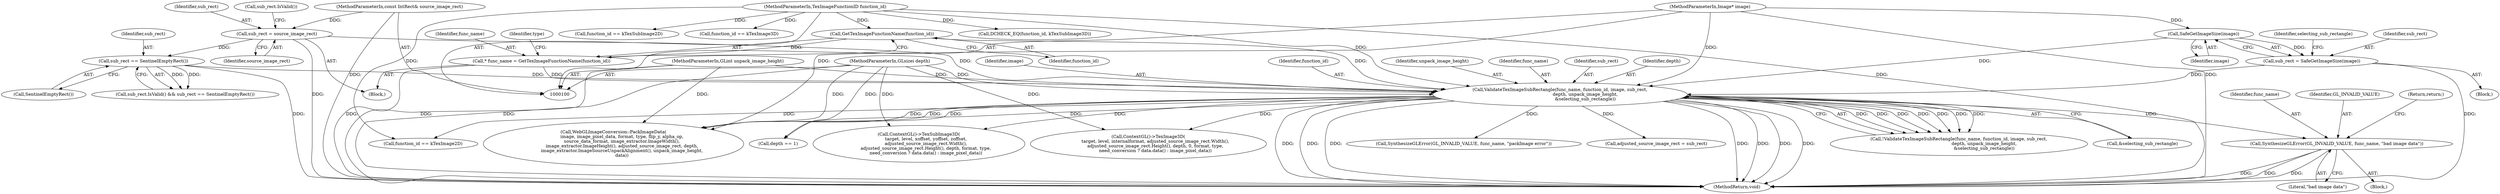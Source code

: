 digraph "0_Chrome_3298d3abf47b3a7a10e44c07d821c68a5c8aa935_0@pointer" {
"1000180" [label="(Call,SynthesizeGLError(GL_INVALID_VALUE, func_name, \"bad image data\"))"];
"1000153" [label="(Call,ValidateTexImageSubRectangle(func_name, function_id, image, sub_rect,\n                                    depth, unpack_image_height,\n                                    &selecting_sub_rectangle))"];
"1000119" [label="(Call,* func_name = GetTexImageFunctionName(function_id))"];
"1000121" [label="(Call,GetTexImageFunctionName(function_id))"];
"1000101" [label="(MethodParameterIn,TexImageFunctionID function_id)"];
"1000145" [label="(Call,SafeGetImageSize(image))"];
"1000110" [label="(MethodParameterIn,Image* image)"];
"1000139" [label="(Call,sub_rect == SentinelEmptyRect())"];
"1000133" [label="(Call,sub_rect = source_image_rect)"];
"1000114" [label="(MethodParameterIn,const IntRect& source_image_rect)"];
"1000143" [label="(Call,sub_rect = SafeGetImageSize(image))"];
"1000115" [label="(MethodParameterIn,GLsizei depth)"];
"1000116" [label="(MethodParameterIn,GLint unpack_image_height)"];
"1000158" [label="(Identifier,depth)"];
"1000183" [label="(Literal,\"bad image data\")"];
"1000317" [label="(Call,DCHECK_EQ(function_id, kTexSubImage3D))"];
"1000115" [label="(MethodParameterIn,GLsizei depth)"];
"1000277" [label="(Call,function_id == kTexSubImage2D)"];
"1000146" [label="(Identifier,image)"];
"1000122" [label="(Identifier,function_id)"];
"1000182" [label="(Identifier,func_name)"];
"1000179" [label="(Block,)"];
"1000142" [label="(Block,)"];
"1000144" [label="(Identifier,sub_rect)"];
"1000156" [label="(Identifier,image)"];
"1000181" [label="(Identifier,GL_INVALID_VALUE)"];
"1000141" [label="(Call,SentinelEmptyRect())"];
"1000143" [label="(Call,sub_rect = SafeGetImageSize(image))"];
"1000138" [label="(Call,sub_rect.IsValid())"];
"1000155" [label="(Identifier,function_id)"];
"1000235" [label="(Call,WebGLImageConversion::PackImageData(\n            image, image_pixel_data, format, type, flip_y, alpha_op,\n            source_data_format, image_extractor.ImageWidth(),\n            image_extractor.ImageHeight(), adjusted_source_image_rect, depth,\n            image_extractor.ImageSourceUnpackAlignment(), unpack_image_height,\n            data))"];
"1000149" [label="(Identifier,selecting_sub_rectangle)"];
"1000251" [label="(Call,SynthesizeGLError(GL_INVALID_VALUE, func_name, \"packImage error\"))"];
"1000110" [label="(MethodParameterIn,Image* image)"];
"1000165" [label="(Call,adjusted_source_image_rect = sub_rect)"];
"1000134" [label="(Identifier,sub_rect)"];
"1000140" [label="(Identifier,sub_rect)"];
"1000135" [label="(Identifier,source_image_rect)"];
"1000137" [label="(Call,sub_rect.IsValid() && sub_rect == SentinelEmptyRect())"];
"1000116" [label="(MethodParameterIn,GLint unpack_image_height)"];
"1000125" [label="(Identifier,type)"];
"1000121" [label="(Call,GetTexImageFunctionName(function_id))"];
"1000301" [label="(Call,ContextGL()->TexImage3D(\n          target, level, internalformat, adjusted_source_image_rect.Width(),\n          adjusted_source_image_rect.Height(), depth, 0, format, type,\n          need_conversion ? data.data() : image_pixel_data))"];
"1000152" [label="(Call,!ValidateTexImageSubRectangle(func_name, function_id, image, sub_rect,\n                                    depth, unpack_image_height,\n                                    &selecting_sub_rectangle))"];
"1000133" [label="(Call,sub_rect = source_image_rect)"];
"1000153" [label="(Call,ValidateTexImageSubRectangle(func_name, function_id, image, sub_rect,\n                                    depth, unpack_image_height,\n                                    &selecting_sub_rectangle))"];
"1000120" [label="(Identifier,func_name)"];
"1000159" [label="(Identifier,unpack_image_height)"];
"1000335" [label="(MethodReturn,void)"];
"1000224" [label="(Call,depth == 1)"];
"1000154" [label="(Identifier,func_name)"];
"1000114" [label="(MethodParameterIn,const IntRect& source_image_rect)"];
"1000157" [label="(Identifier,sub_rect)"];
"1000117" [label="(Block,)"];
"1000139" [label="(Call,sub_rect == SentinelEmptyRect())"];
"1000258" [label="(Call,function_id == kTexImage2D)"];
"1000320" [label="(Call,ContextGL()->TexSubImage3D(\n          target, level, xoffset, yoffset, zoffset,\n          adjusted_source_image_rect.Width(),\n          adjusted_source_image_rect.Height(), depth, format, type,\n          need_conversion ? data.data() : image_pixel_data))"];
"1000180" [label="(Call,SynthesizeGLError(GL_INVALID_VALUE, func_name, \"bad image data\"))"];
"1000297" [label="(Call,function_id == kTexImage3D)"];
"1000119" [label="(Call,* func_name = GetTexImageFunctionName(function_id))"];
"1000145" [label="(Call,SafeGetImageSize(image))"];
"1000101" [label="(MethodParameterIn,TexImageFunctionID function_id)"];
"1000160" [label="(Call,&selecting_sub_rectangle)"];
"1000184" [label="(Return,return;)"];
"1000180" -> "1000179"  [label="AST: "];
"1000180" -> "1000183"  [label="CFG: "];
"1000181" -> "1000180"  [label="AST: "];
"1000182" -> "1000180"  [label="AST: "];
"1000183" -> "1000180"  [label="AST: "];
"1000184" -> "1000180"  [label="CFG: "];
"1000180" -> "1000335"  [label="DDG: "];
"1000180" -> "1000335"  [label="DDG: "];
"1000180" -> "1000335"  [label="DDG: "];
"1000153" -> "1000180"  [label="DDG: "];
"1000153" -> "1000152"  [label="AST: "];
"1000153" -> "1000160"  [label="CFG: "];
"1000154" -> "1000153"  [label="AST: "];
"1000155" -> "1000153"  [label="AST: "];
"1000156" -> "1000153"  [label="AST: "];
"1000157" -> "1000153"  [label="AST: "];
"1000158" -> "1000153"  [label="AST: "];
"1000159" -> "1000153"  [label="AST: "];
"1000160" -> "1000153"  [label="AST: "];
"1000152" -> "1000153"  [label="CFG: "];
"1000153" -> "1000335"  [label="DDG: "];
"1000153" -> "1000335"  [label="DDG: "];
"1000153" -> "1000335"  [label="DDG: "];
"1000153" -> "1000335"  [label="DDG: "];
"1000153" -> "1000335"  [label="DDG: "];
"1000153" -> "1000335"  [label="DDG: "];
"1000153" -> "1000335"  [label="DDG: "];
"1000153" -> "1000152"  [label="DDG: "];
"1000153" -> "1000152"  [label="DDG: "];
"1000153" -> "1000152"  [label="DDG: "];
"1000153" -> "1000152"  [label="DDG: "];
"1000153" -> "1000152"  [label="DDG: "];
"1000153" -> "1000152"  [label="DDG: "];
"1000153" -> "1000152"  [label="DDG: "];
"1000119" -> "1000153"  [label="DDG: "];
"1000121" -> "1000153"  [label="DDG: "];
"1000101" -> "1000153"  [label="DDG: "];
"1000145" -> "1000153"  [label="DDG: "];
"1000110" -> "1000153"  [label="DDG: "];
"1000139" -> "1000153"  [label="DDG: "];
"1000143" -> "1000153"  [label="DDG: "];
"1000133" -> "1000153"  [label="DDG: "];
"1000115" -> "1000153"  [label="DDG: "];
"1000116" -> "1000153"  [label="DDG: "];
"1000153" -> "1000165"  [label="DDG: "];
"1000153" -> "1000224"  [label="DDG: "];
"1000153" -> "1000235"  [label="DDG: "];
"1000153" -> "1000235"  [label="DDG: "];
"1000153" -> "1000235"  [label="DDG: "];
"1000153" -> "1000251"  [label="DDG: "];
"1000153" -> "1000258"  [label="DDG: "];
"1000153" -> "1000301"  [label="DDG: "];
"1000153" -> "1000320"  [label="DDG: "];
"1000119" -> "1000117"  [label="AST: "];
"1000119" -> "1000121"  [label="CFG: "];
"1000120" -> "1000119"  [label="AST: "];
"1000121" -> "1000119"  [label="AST: "];
"1000125" -> "1000119"  [label="CFG: "];
"1000119" -> "1000335"  [label="DDG: "];
"1000121" -> "1000119"  [label="DDG: "];
"1000121" -> "1000122"  [label="CFG: "];
"1000122" -> "1000121"  [label="AST: "];
"1000101" -> "1000121"  [label="DDG: "];
"1000101" -> "1000100"  [label="AST: "];
"1000101" -> "1000335"  [label="DDG: "];
"1000101" -> "1000258"  [label="DDG: "];
"1000101" -> "1000277"  [label="DDG: "];
"1000101" -> "1000297"  [label="DDG: "];
"1000101" -> "1000317"  [label="DDG: "];
"1000145" -> "1000143"  [label="AST: "];
"1000145" -> "1000146"  [label="CFG: "];
"1000146" -> "1000145"  [label="AST: "];
"1000143" -> "1000145"  [label="CFG: "];
"1000145" -> "1000143"  [label="DDG: "];
"1000110" -> "1000145"  [label="DDG: "];
"1000110" -> "1000100"  [label="AST: "];
"1000110" -> "1000335"  [label="DDG: "];
"1000110" -> "1000235"  [label="DDG: "];
"1000139" -> "1000137"  [label="AST: "];
"1000139" -> "1000141"  [label="CFG: "];
"1000140" -> "1000139"  [label="AST: "];
"1000141" -> "1000139"  [label="AST: "];
"1000137" -> "1000139"  [label="CFG: "];
"1000139" -> "1000335"  [label="DDG: "];
"1000139" -> "1000137"  [label="DDG: "];
"1000139" -> "1000137"  [label="DDG: "];
"1000133" -> "1000139"  [label="DDG: "];
"1000133" -> "1000117"  [label="AST: "];
"1000133" -> "1000135"  [label="CFG: "];
"1000134" -> "1000133"  [label="AST: "];
"1000135" -> "1000133"  [label="AST: "];
"1000138" -> "1000133"  [label="CFG: "];
"1000133" -> "1000335"  [label="DDG: "];
"1000114" -> "1000133"  [label="DDG: "];
"1000114" -> "1000100"  [label="AST: "];
"1000114" -> "1000335"  [label="DDG: "];
"1000143" -> "1000142"  [label="AST: "];
"1000144" -> "1000143"  [label="AST: "];
"1000149" -> "1000143"  [label="CFG: "];
"1000143" -> "1000335"  [label="DDG: "];
"1000115" -> "1000100"  [label="AST: "];
"1000115" -> "1000335"  [label="DDG: "];
"1000115" -> "1000224"  [label="DDG: "];
"1000115" -> "1000235"  [label="DDG: "];
"1000115" -> "1000301"  [label="DDG: "];
"1000115" -> "1000320"  [label="DDG: "];
"1000116" -> "1000100"  [label="AST: "];
"1000116" -> "1000335"  [label="DDG: "];
"1000116" -> "1000235"  [label="DDG: "];
}
